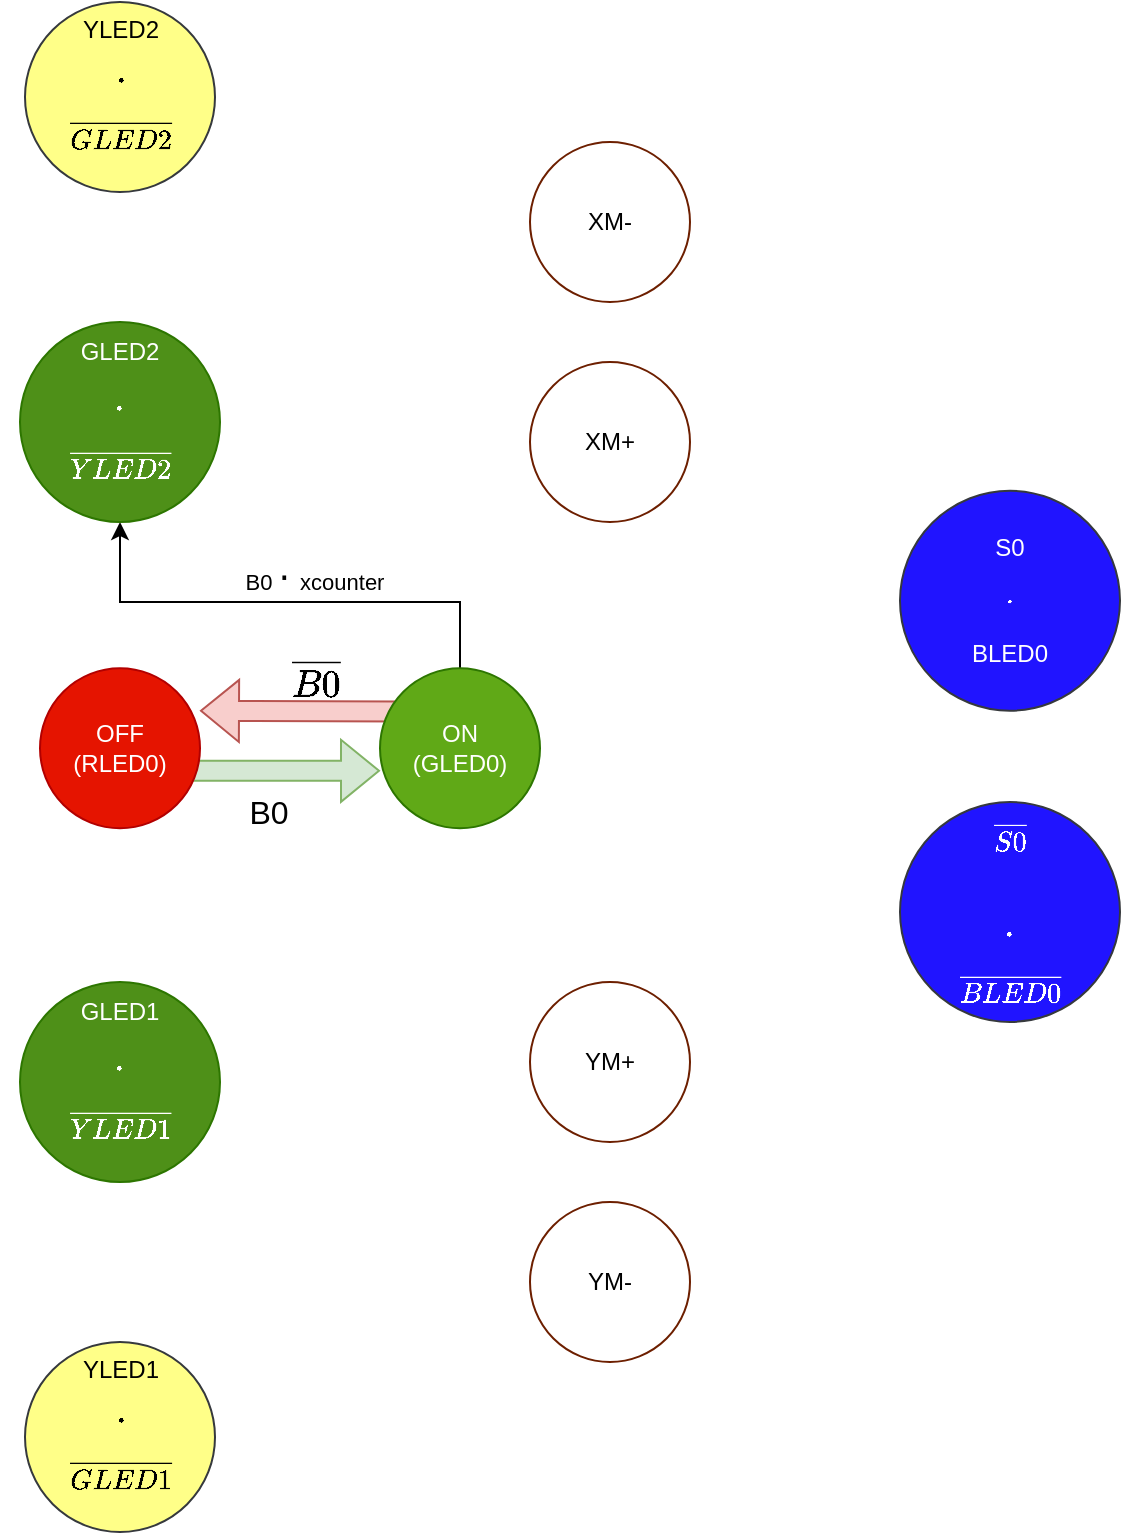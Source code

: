 <mxfile version="26.2.9">
  <diagram name="Page-1" id="kB0DlWxN-1KlUbb1_Ff1">
    <mxGraphModel dx="327" dy="796" grid="1" gridSize="10" guides="1" tooltips="1" connect="1" arrows="1" fold="1" page="1" pageScale="1" pageWidth="850" pageHeight="1100" math="1" shadow="0">
      <root>
        <mxCell id="0" />
        <mxCell id="1" parent="0" />
        <mxCell id="ymLdJi7pqmQS5Yl3dvWs-40" value="" style="shape=flexArrow;endArrow=classic;html=1;rounded=0;fillColor=#f8cecc;strokeColor=#b85450;exitX=0.111;exitY=0.271;exitDx=0;exitDy=0;exitPerimeter=0;" parent="1" source="ymLdJi7pqmQS5Yl3dvWs-6" edge="1">
          <mxGeometry width="50" height="50" relative="1" as="geometry">
            <mxPoint x="338.44" y="393.67" as="sourcePoint" />
            <mxPoint x="240" y="394.38" as="targetPoint" />
          </mxGeometry>
        </mxCell>
        <mxCell id="ymLdJi7pqmQS5Yl3dvWs-27" value="" style="shape=flexArrow;endArrow=classic;html=1;rounded=0;fillColor=#d5e8d4;strokeColor=#82b366;exitX=0.875;exitY=0.641;exitDx=0;exitDy=0;exitPerimeter=0;" parent="1" source="ymLdJi7pqmQS5Yl3dvWs-7" edge="1">
          <mxGeometry width="50" height="50" relative="1" as="geometry">
            <mxPoint x="250" y="424.38" as="sourcePoint" />
            <mxPoint x="330" y="424.38" as="targetPoint" />
            <Array as="points" />
          </mxGeometry>
        </mxCell>
        <mxCell id="wnaa-enjHpinuzHKIUmL-1" value="B0" style="edgeLabel;html=1;align=center;verticalAlign=middle;resizable=0;points=[];fontSize=16;" vertex="1" connectable="0" parent="ymLdJi7pqmQS5Yl3dvWs-27">
          <mxGeometry x="-0.106" y="9" relative="1" as="geometry">
            <mxPoint x="-1" y="29" as="offset" />
          </mxGeometry>
        </mxCell>
        <mxCell id="ymLdJi7pqmQS5Yl3dvWs-3" value="YM-" style="ellipse;whiteSpace=wrap;html=1;aspect=fixed;fillColor=#FFFFFF;fontColor=light-dark(#000000, #121212);strokeColor=#6D1F00;" parent="1" vertex="1">
          <mxGeometry x="405" y="640" width="80" height="80" as="geometry" />
        </mxCell>
        <mxCell id="wnaa-enjHpinuzHKIUmL-22" style="edgeStyle=orthogonalEdgeStyle;rounded=0;orthogonalLoop=1;jettySize=auto;html=1;entryX=0.5;entryY=1;entryDx=0;entryDy=0;" edge="1" parent="1" source="ymLdJi7pqmQS5Yl3dvWs-6" target="wnaa-enjHpinuzHKIUmL-18">
          <mxGeometry relative="1" as="geometry">
            <Array as="points">
              <mxPoint x="370" y="340" />
              <mxPoint x="200" y="340" />
            </Array>
          </mxGeometry>
        </mxCell>
        <mxCell id="wnaa-enjHpinuzHKIUmL-24" value="B0&amp;nbsp;&lt;span style=&quot;font-family: &amp;quot;Google Sans&amp;quot;, Arial, sans-serif; font-size: 18px; text-align: start; text-wrap-mode: wrap;&quot;&gt;&lt;font style=&quot;color: rgb(0, 0, 0);&quot;&gt;⋅&amp;nbsp;&lt;/font&gt;&lt;/span&gt;xcounter" style="edgeLabel;html=1;align=center;verticalAlign=middle;resizable=0;points=[];fontSize=11;labelPosition=center;verticalLabelPosition=middle;" vertex="1" connectable="0" parent="wnaa-enjHpinuzHKIUmL-22">
          <mxGeometry x="0.326" y="-2" relative="1" as="geometry">
            <mxPoint x="55" y="-10" as="offset" />
          </mxGeometry>
        </mxCell>
        <mxCell id="ymLdJi7pqmQS5Yl3dvWs-6" value="ON&lt;div&gt;(GLED0)&lt;/div&gt;" style="ellipse;whiteSpace=wrap;html=1;aspect=fixed;fillColor=#60a917;strokeColor=#2D7600;fontColor=#ffffff;" parent="1" vertex="1">
          <mxGeometry x="330" y="373.13" width="80" height="80" as="geometry" />
        </mxCell>
        <mxCell id="ymLdJi7pqmQS5Yl3dvWs-7" value="OFF&lt;div&gt;(RLED0)&lt;/div&gt;" style="ellipse;whiteSpace=wrap;html=1;aspect=fixed;fillColor=#e51400;strokeColor=#B20000;fontColor=#ffffff;" parent="1" vertex="1">
          <mxGeometry x="160" y="373.13" width="80" height="80" as="geometry" />
        </mxCell>
        <mxCell id="wnaa-enjHpinuzHKIUmL-4" value="&lt;span style=&quot;font-family: &amp;quot;gg sans&amp;quot;, &amp;quot;Noto Sans&amp;quot;, &amp;quot;Helvetica Neue&amp;quot;, Helvetica, Arial, sans-serif; font-size: 16px; text-align: left; white-space: break-spaces; background-color: oklab(0.219 0.002 -0.007);&quot;&gt;&lt;font style=&quot;color: rgb(0, 0, 0);&quot;&gt;$$\overline{B0}$$&lt;/font&gt;&lt;/span&gt;" style="text;html=1;align=center;verticalAlign=middle;resizable=0;points=[];autosize=1;strokeColor=none;fillColor=none;" vertex="1" parent="1">
          <mxGeometry x="223.43" y="364.38" width="150" height="30" as="geometry" />
        </mxCell>
        <mxCell id="wnaa-enjHpinuzHKIUmL-6" value="YM+" style="ellipse;whiteSpace=wrap;html=1;aspect=fixed;fillColor=#FFFFFF;fontColor=light-dark(#000000, #121212);strokeColor=#6D1F00;" vertex="1" parent="1">
          <mxGeometry x="405" y="530" width="80" height="80" as="geometry" />
        </mxCell>
        <mxCell id="wnaa-enjHpinuzHKIUmL-7" value="XM+" style="ellipse;whiteSpace=wrap;html=1;aspect=fixed;fillColor=#FFFFFF;fontColor=light-dark(#000000, #121212);strokeColor=#6D1F00;" vertex="1" parent="1">
          <mxGeometry x="405" y="220" width="80" height="80" as="geometry" />
        </mxCell>
        <mxCell id="wnaa-enjHpinuzHKIUmL-8" value="XM-" style="ellipse;whiteSpace=wrap;html=1;aspect=fixed;fillColor=#FFFFFF;fontColor=light-dark(#000000, #121212);strokeColor=#6D1F00;" vertex="1" parent="1">
          <mxGeometry x="405" y="110" width="80" height="80" as="geometry" />
        </mxCell>
        <mxCell id="wnaa-enjHpinuzHKIUmL-14" value="&lt;div style=&quot;line-height: 60%;&quot;&gt;YLED1&lt;div&gt;&lt;font style=&quot;font-size: 16px; line-height: 60%;&quot;&gt;$$\cdot$$&lt;/font&gt;&lt;/div&gt;&lt;div&gt;$$\overline{GLED1}$$&lt;/div&gt;&lt;/div&gt;" style="ellipse;whiteSpace=wrap;html=1;aspect=fixed;fillColor=#ffff88;strokeColor=#36393d;" vertex="1" parent="1">
          <mxGeometry x="152.5" y="710" width="95" height="95" as="geometry" />
        </mxCell>
        <mxCell id="wnaa-enjHpinuzHKIUmL-16" value="&lt;div style=&quot;line-height: 60%;&quot;&gt;YLED2&lt;div&gt;&lt;font style=&quot;font-size: 16px; line-height: 60%;&quot;&gt;$$\cdot$$&lt;/font&gt;&lt;/div&gt;&lt;div&gt;$$\overline{GLED2}$$&lt;/div&gt;&lt;/div&gt;" style="ellipse;whiteSpace=wrap;html=1;aspect=fixed;fillColor=#ffff88;strokeColor=#36393d;" vertex="1" parent="1">
          <mxGeometry x="152.5" y="40" width="95" height="95" as="geometry" />
        </mxCell>
        <mxCell id="wnaa-enjHpinuzHKIUmL-17" value="&lt;span style=&quot;&quot;&gt;GLED1&lt;/span&gt;&lt;div style=&quot;&quot;&gt;&lt;font style=&quot;font-size: 16px; line-height: 9.6px;&quot;&gt;$$\cdot$$&lt;/font&gt;&lt;/div&gt;&lt;div style=&quot;&quot;&gt;$$\overline{YLED1}$$&lt;/div&gt;" style="ellipse;whiteSpace=wrap;html=1;aspect=fixed;fillColor=#4E9018;strokeColor=#2D7600;fontColor=#FFFFFF;" vertex="1" parent="1">
          <mxGeometry x="150" y="530" width="100" height="100" as="geometry" />
        </mxCell>
        <mxCell id="wnaa-enjHpinuzHKIUmL-18" value="&lt;span style=&quot;&quot;&gt;GLED2&lt;/span&gt;&lt;div style=&quot;&quot;&gt;&lt;font style=&quot;font-size: 16px; line-height: 9.6px;&quot;&gt;$$\cdot$$&lt;/font&gt;&lt;/div&gt;&lt;div style=&quot;&quot;&gt;$$\overline{YLED2}$$&lt;/div&gt;" style="ellipse;whiteSpace=wrap;html=1;aspect=fixed;fillColor=#4E9018;strokeColor=#2D7600;fontColor=#FFFFFF;" vertex="1" parent="1">
          <mxGeometry x="150" y="200" width="100" height="100" as="geometry" />
        </mxCell>
        <mxCell id="wnaa-enjHpinuzHKIUmL-20" value="S0&lt;div&gt;$$\cdot$$&lt;/div&gt;&lt;div&gt;BLED0&lt;/div&gt;" style="ellipse;whiteSpace=wrap;html=1;aspect=fixed;fillColor=#2014FF;strokeColor=#36393d;fontColor=#FFFFFF;" vertex="1" parent="1">
          <mxGeometry x="590" y="284.38" width="110" height="110" as="geometry" />
        </mxCell>
        <mxCell id="wnaa-enjHpinuzHKIUmL-21" value="&lt;div style=&quot;line-height: 60%;&quot;&gt;$$\overline{S0}$$&lt;br&gt;&lt;div&gt;&lt;font style=&quot;font-size: 16px; line-height: 60%;&quot;&gt;$$\cdot$$&lt;/font&gt;&lt;/div&gt;&lt;div&gt;$$\overline{BLED0}$$&lt;/div&gt;&lt;/div&gt;" style="ellipse;whiteSpace=wrap;html=1;aspect=fixed;fillColor=#2014FF;strokeColor=#36393d;fontColor=#FFFFFF;" vertex="1" parent="1">
          <mxGeometry x="590" y="440" width="110" height="110" as="geometry" />
        </mxCell>
      </root>
    </mxGraphModel>
  </diagram>
</mxfile>
